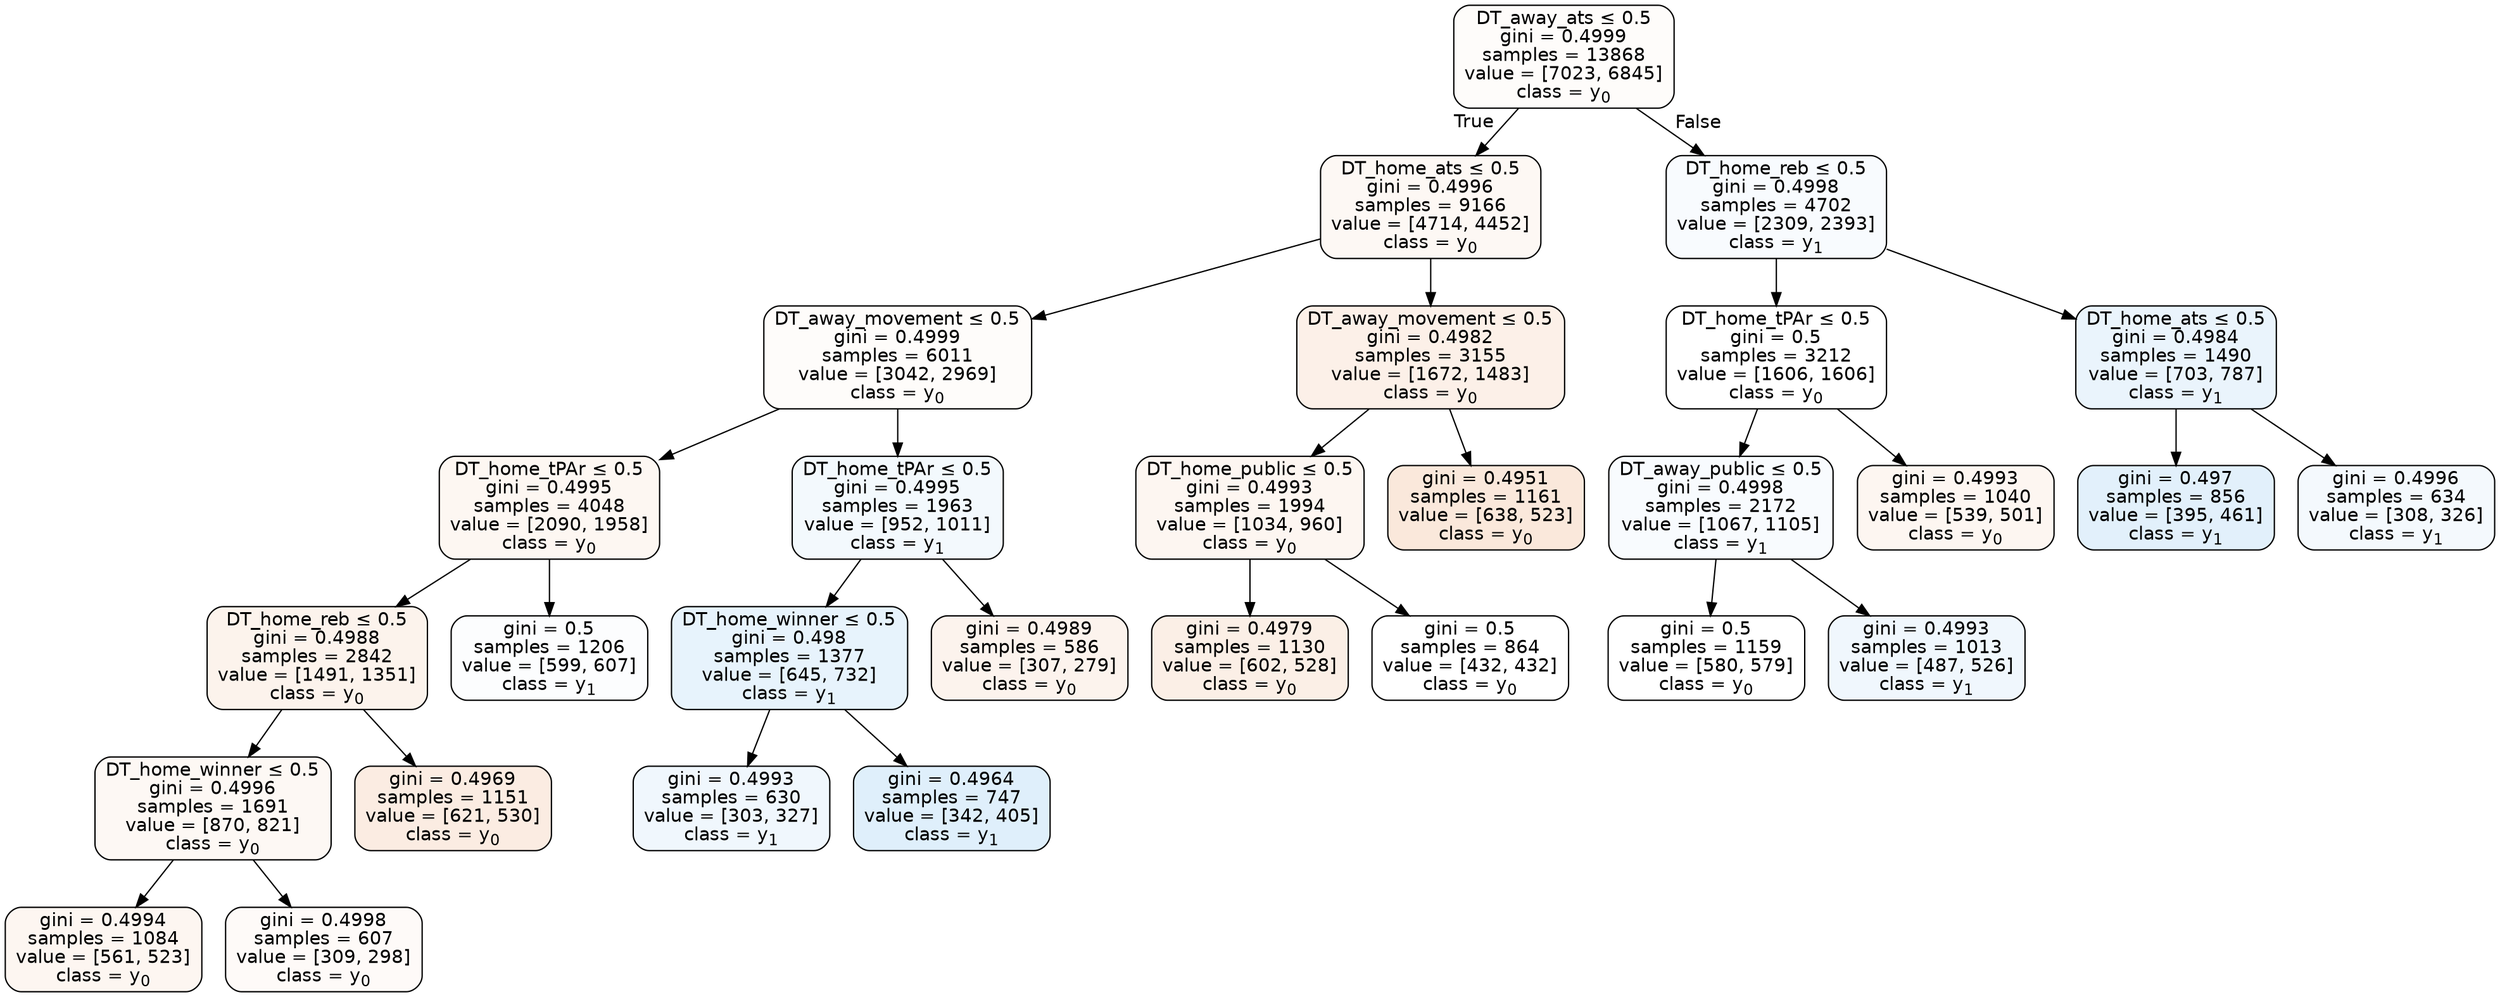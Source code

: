 digraph Tree {
node [shape=box, style="filled, rounded", color="black", fontname=helvetica] ;
edge [fontname=helvetica] ;
0 [label=<DT_away_ats &le; 0.5<br/>gini = 0.4999<br/>samples = 13868<br/>value = [7023, 6845]<br/>class = y<SUB>0</SUB>>, fillcolor="#e5813906"] ;
1 [label=<DT_home_ats &le; 0.5<br/>gini = 0.4996<br/>samples = 9166<br/>value = [4714, 4452]<br/>class = y<SUB>0</SUB>>, fillcolor="#e581390e"] ;
0 -> 1 [labeldistance=2.5, labelangle=45, headlabel="True"] ;
2 [label=<DT_away_movement &le; 0.5<br/>gini = 0.4999<br/>samples = 6011<br/>value = [3042, 2969]<br/>class = y<SUB>0</SUB>>, fillcolor="#e5813906"] ;
1 -> 2 ;
3 [label=<DT_home_tPAr &le; 0.5<br/>gini = 0.4995<br/>samples = 4048<br/>value = [2090, 1958]<br/>class = y<SUB>0</SUB>>, fillcolor="#e5813910"] ;
2 -> 3 ;
4 [label=<DT_home_reb &le; 0.5<br/>gini = 0.4988<br/>samples = 2842<br/>value = [1491, 1351]<br/>class = y<SUB>0</SUB>>, fillcolor="#e5813918"] ;
3 -> 4 ;
5 [label=<DT_home_winner &le; 0.5<br/>gini = 0.4996<br/>samples = 1691<br/>value = [870, 821]<br/>class = y<SUB>0</SUB>>, fillcolor="#e581390e"] ;
4 -> 5 ;
6 [label=<gini = 0.4994<br/>samples = 1084<br/>value = [561, 523]<br/>class = y<SUB>0</SUB>>, fillcolor="#e5813911"] ;
5 -> 6 ;
7 [label=<gini = 0.4998<br/>samples = 607<br/>value = [309, 298]<br/>class = y<SUB>0</SUB>>, fillcolor="#e5813909"] ;
5 -> 7 ;
8 [label=<gini = 0.4969<br/>samples = 1151<br/>value = [621, 530]<br/>class = y<SUB>0</SUB>>, fillcolor="#e5813925"] ;
4 -> 8 ;
9 [label=<gini = 0.5<br/>samples = 1206<br/>value = [599, 607]<br/>class = y<SUB>1</SUB>>, fillcolor="#399de503"] ;
3 -> 9 ;
10 [label=<DT_home_tPAr &le; 0.5<br/>gini = 0.4995<br/>samples = 1963<br/>value = [952, 1011]<br/>class = y<SUB>1</SUB>>, fillcolor="#399de50f"] ;
2 -> 10 ;
11 [label=<DT_home_winner &le; 0.5<br/>gini = 0.498<br/>samples = 1377<br/>value = [645, 732]<br/>class = y<SUB>1</SUB>>, fillcolor="#399de51e"] ;
10 -> 11 ;
12 [label=<gini = 0.4993<br/>samples = 630<br/>value = [303, 327]<br/>class = y<SUB>1</SUB>>, fillcolor="#399de513"] ;
11 -> 12 ;
13 [label=<gini = 0.4964<br/>samples = 747<br/>value = [342, 405]<br/>class = y<SUB>1</SUB>>, fillcolor="#399de528"] ;
11 -> 13 ;
14 [label=<gini = 0.4989<br/>samples = 586<br/>value = [307, 279]<br/>class = y<SUB>0</SUB>>, fillcolor="#e5813917"] ;
10 -> 14 ;
15 [label=<DT_away_movement &le; 0.5<br/>gini = 0.4982<br/>samples = 3155<br/>value = [1672, 1483]<br/>class = y<SUB>0</SUB>>, fillcolor="#e581391d"] ;
1 -> 15 ;
16 [label=<DT_home_public &le; 0.5<br/>gini = 0.4993<br/>samples = 1994<br/>value = [1034, 960]<br/>class = y<SUB>0</SUB>>, fillcolor="#e5813912"] ;
15 -> 16 ;
17 [label=<gini = 0.4979<br/>samples = 1130<br/>value = [602, 528]<br/>class = y<SUB>0</SUB>>, fillcolor="#e581391f"] ;
16 -> 17 ;
18 [label=<gini = 0.5<br/>samples = 864<br/>value = [432, 432]<br/>class = y<SUB>0</SUB>>, fillcolor="#e5813900"] ;
16 -> 18 ;
19 [label=<gini = 0.4951<br/>samples = 1161<br/>value = [638, 523]<br/>class = y<SUB>0</SUB>>, fillcolor="#e581392e"] ;
15 -> 19 ;
20 [label=<DT_home_reb &le; 0.5<br/>gini = 0.4998<br/>samples = 4702<br/>value = [2309, 2393]<br/>class = y<SUB>1</SUB>>, fillcolor="#399de509"] ;
0 -> 20 [labeldistance=2.5, labelangle=-45, headlabel="False"] ;
21 [label=<DT_home_tPAr &le; 0.5<br/>gini = 0.5<br/>samples = 3212<br/>value = [1606, 1606]<br/>class = y<SUB>0</SUB>>, fillcolor="#e5813900"] ;
20 -> 21 ;
22 [label=<DT_away_public &le; 0.5<br/>gini = 0.4998<br/>samples = 2172<br/>value = [1067, 1105]<br/>class = y<SUB>1</SUB>>, fillcolor="#399de509"] ;
21 -> 22 ;
23 [label=<gini = 0.5<br/>samples = 1159<br/>value = [580, 579]<br/>class = y<SUB>0</SUB>>, fillcolor="#e5813900"] ;
22 -> 23 ;
24 [label=<gini = 0.4993<br/>samples = 1013<br/>value = [487, 526]<br/>class = y<SUB>1</SUB>>, fillcolor="#399de513"] ;
22 -> 24 ;
25 [label=<gini = 0.4993<br/>samples = 1040<br/>value = [539, 501]<br/>class = y<SUB>0</SUB>>, fillcolor="#e5813912"] ;
21 -> 25 ;
26 [label=<DT_home_ats &le; 0.5<br/>gini = 0.4984<br/>samples = 1490<br/>value = [703, 787]<br/>class = y<SUB>1</SUB>>, fillcolor="#399de51b"] ;
20 -> 26 ;
27 [label=<gini = 0.497<br/>samples = 856<br/>value = [395, 461]<br/>class = y<SUB>1</SUB>>, fillcolor="#399de525"] ;
26 -> 27 ;
28 [label=<gini = 0.4996<br/>samples = 634<br/>value = [308, 326]<br/>class = y<SUB>1</SUB>>, fillcolor="#399de50e"] ;
26 -> 28 ;
}